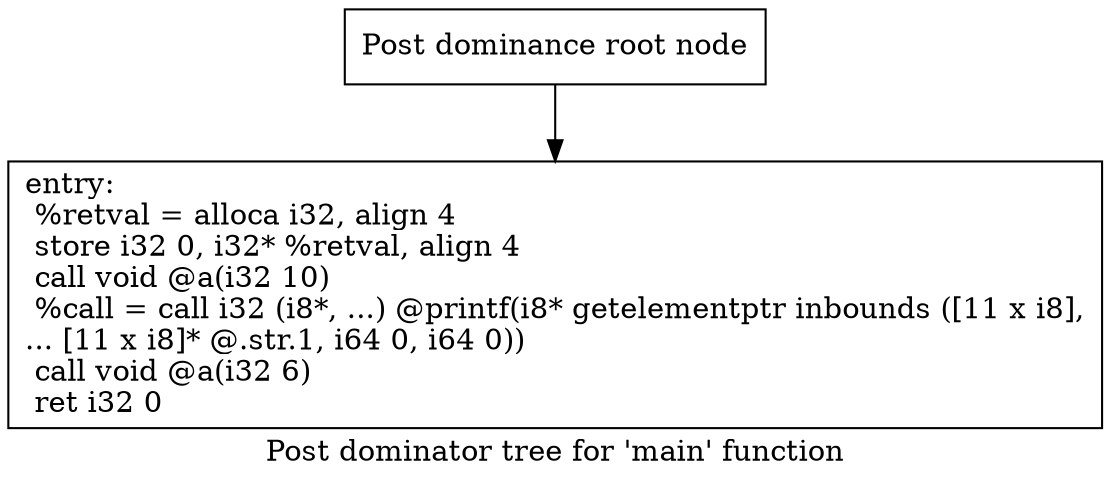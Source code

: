 digraph "Post dominator tree for 'main' function" {
	label="Post dominator tree for 'main' function";

	Node0x557487859ac0 [shape=record,label="{Post dominance root node}"];
	Node0x557487859ac0 -> Node0x5574878599f0;
	Node0x5574878599f0 [shape=record,label="{entry:\l  %retval = alloca i32, align 4\l  store i32 0, i32* %retval, align 4\l  call void @a(i32 10)\l  %call = call i32 (i8*, ...) @printf(i8* getelementptr inbounds ([11 x i8],\l... [11 x i8]* @.str.1, i64 0, i64 0))\l  call void @a(i32 6)\l  ret i32 0\l}"];
}
